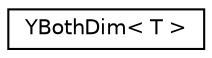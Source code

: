 digraph "Graphical Class Hierarchy"
{
 // LATEX_PDF_SIZE
  edge [fontname="Helvetica",fontsize="10",labelfontname="Helvetica",labelfontsize="10"];
  node [fontname="Helvetica",fontsize="10",shape=record];
  rankdir="LR";
  Node0 [label="YBothDim\< T \>",height=0.2,width=0.4,color="black", fillcolor="white", style="filled",URL="$classYBothDim.html",tooltip=" "];
}
